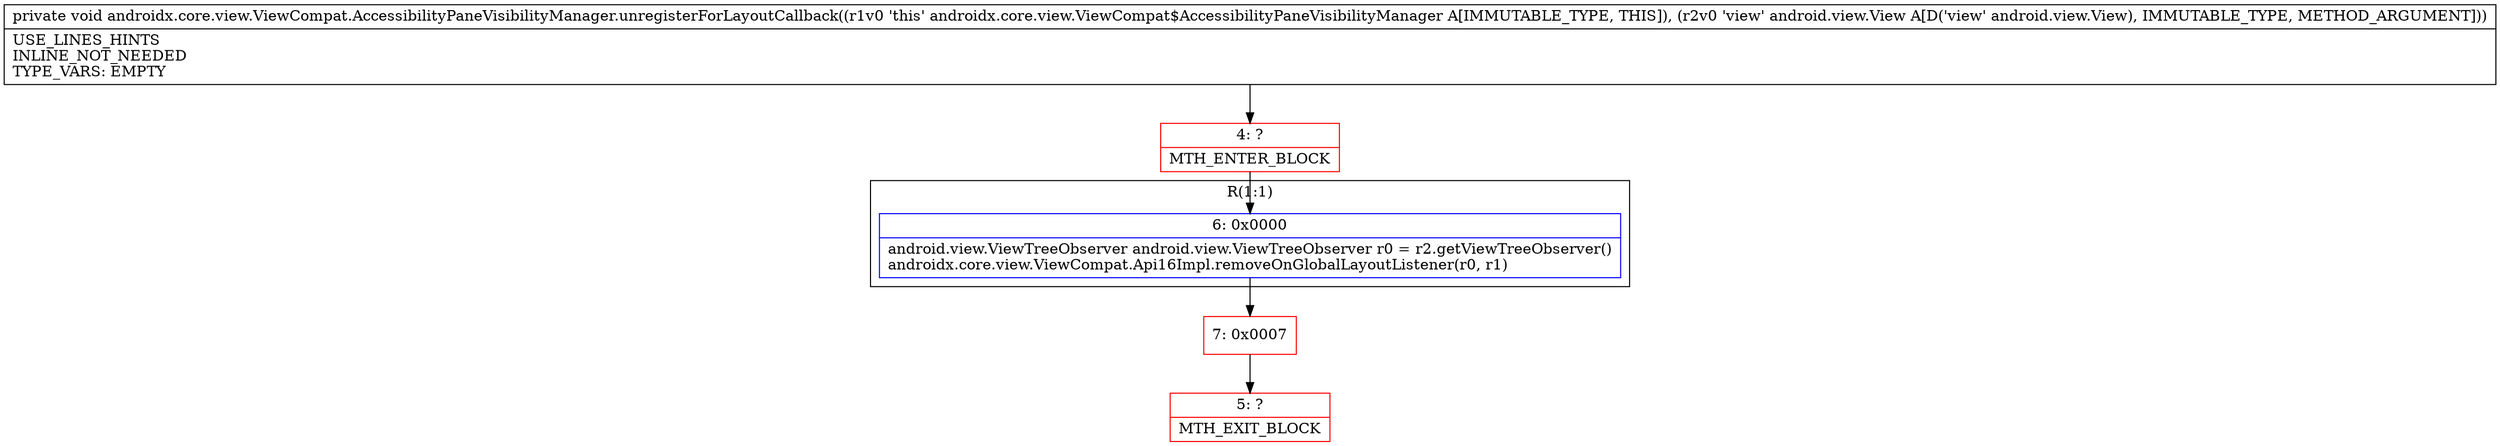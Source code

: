 digraph "CFG forandroidx.core.view.ViewCompat.AccessibilityPaneVisibilityManager.unregisterForLayoutCallback(Landroid\/view\/View;)V" {
subgraph cluster_Region_61136636 {
label = "R(1:1)";
node [shape=record,color=blue];
Node_6 [shape=record,label="{6\:\ 0x0000|android.view.ViewTreeObserver android.view.ViewTreeObserver r0 = r2.getViewTreeObserver()\landroidx.core.view.ViewCompat.Api16Impl.removeOnGlobalLayoutListener(r0, r1)\l}"];
}
Node_4 [shape=record,color=red,label="{4\:\ ?|MTH_ENTER_BLOCK\l}"];
Node_7 [shape=record,color=red,label="{7\:\ 0x0007}"];
Node_5 [shape=record,color=red,label="{5\:\ ?|MTH_EXIT_BLOCK\l}"];
MethodNode[shape=record,label="{private void androidx.core.view.ViewCompat.AccessibilityPaneVisibilityManager.unregisterForLayoutCallback((r1v0 'this' androidx.core.view.ViewCompat$AccessibilityPaneVisibilityManager A[IMMUTABLE_TYPE, THIS]), (r2v0 'view' android.view.View A[D('view' android.view.View), IMMUTABLE_TYPE, METHOD_ARGUMENT]))  | USE_LINES_HINTS\lINLINE_NOT_NEEDED\lTYPE_VARS: EMPTY\l}"];
MethodNode -> Node_4;Node_6 -> Node_7;
Node_4 -> Node_6;
Node_7 -> Node_5;
}

